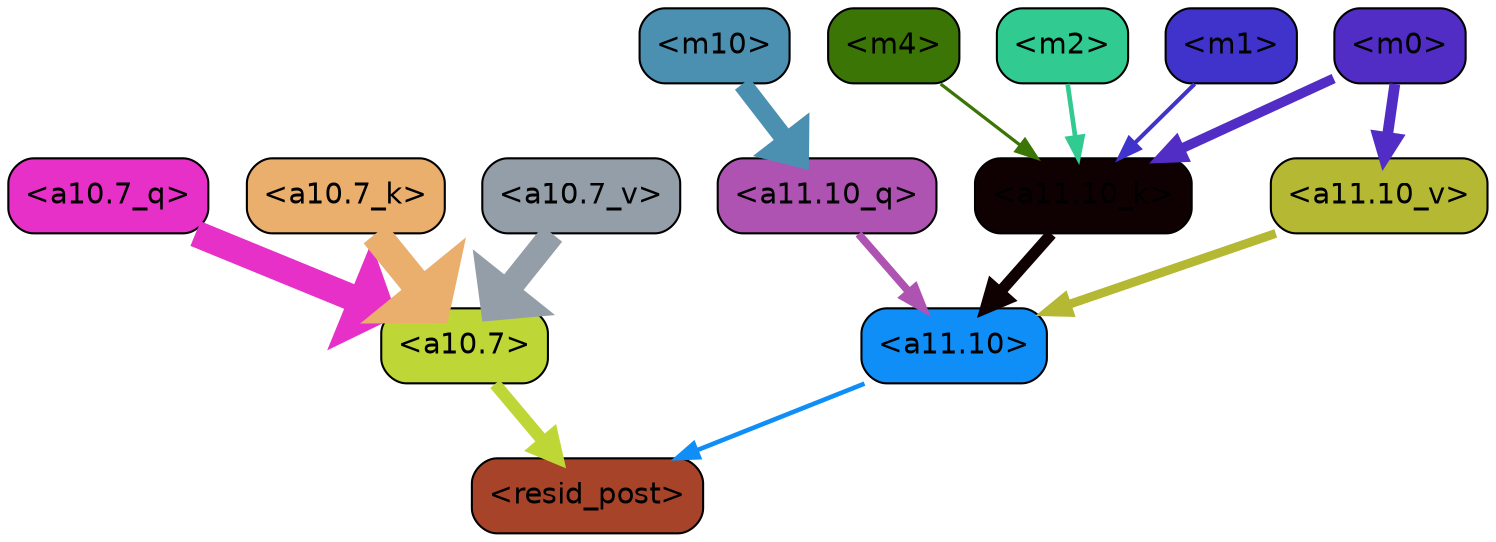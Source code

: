 strict digraph "" {
	graph [bgcolor=transparent,
		layout=dot,
		overlap=false,
		splines=true
	];
	"<a11.10>"	[color=black,
		fillcolor="#0f8ef8",
		fontname=Helvetica,
		shape=box,
		style="filled, rounded"];
	"<resid_post>"	[color=black,
		fillcolor="#a64328",
		fontname=Helvetica,
		shape=box,
		style="filled, rounded"];
	"<a11.10>" -> "<resid_post>"	[color="#0f8ef8",
		penwidth=2.1870908737182617];
	"<a10.7>"	[color=black,
		fillcolor="#bfd736",
		fontname=Helvetica,
		shape=box,
		style="filled, rounded"];
	"<a10.7>" -> "<resid_post>"	[color="#bfd736",
		penwidth=5.91640043258667];
	"<a11.10_q>"	[color=black,
		fillcolor="#ae53b1",
		fontname=Helvetica,
		shape=box,
		style="filled, rounded"];
	"<a11.10_q>" -> "<a11.10>"	[color="#ae53b1",
		penwidth=3.7345781326293945];
	"<a11.10_k>"	[color=black,
		fillcolor="#0f0102",
		fontname=Helvetica,
		shape=box,
		style="filled, rounded"];
	"<a11.10_k>" -> "<a11.10>"	[color="#0f0102",
		penwidth=5.476471900939941];
	"<a11.10_v>"	[color=black,
		fillcolor="#b4b833",
		fontname=Helvetica,
		shape=box,
		style="filled, rounded"];
	"<a11.10_v>" -> "<a11.10>"	[color="#b4b833",
		penwidth=4.234584808349609];
	"<m10>"	[color=black,
		fillcolor="#4b8fb1",
		fontname=Helvetica,
		shape=box,
		style="filled, rounded"];
	"<m10>" -> "<a11.10_q>"	[color="#4b8fb1",
		penwidth=9.006220817565918];
	"<m4>"	[color=black,
		fillcolor="#3b7506",
		fontname=Helvetica,
		shape=box,
		style="filled, rounded"];
	"<m4>" -> "<a11.10_k>"	[color="#3b7506",
		penwidth=1.5611934661865234];
	"<m2>"	[color=black,
		fillcolor="#31cb92",
		fontname=Helvetica,
		shape=box,
		style="filled, rounded"];
	"<m2>" -> "<a11.10_k>"	[color="#31cb92",
		penwidth=2.233745574951172];
	"<m1>"	[color=black,
		fillcolor="#4033cb",
		fontname=Helvetica,
		shape=box,
		style="filled, rounded"];
	"<m1>" -> "<a11.10_k>"	[color="#4033cb",
		penwidth=1.9532585144042969];
	"<m0>"	[color=black,
		fillcolor="#522dc5",
		fontname=Helvetica,
		shape=box,
		style="filled, rounded"];
	"<m0>" -> "<a11.10_k>"	[color="#522dc5",
		penwidth=4.74156379699707];
	"<m0>" -> "<a11.10_v>"	[color="#522dc5",
		penwidth=5.179497718811035];
	"<a10.7_q>"	[color=black,
		fillcolor="#e730c7",
		fontname=Helvetica,
		shape=box,
		style="filled, rounded"];
	"<a10.7_q>" -> "<a10.7>"	[color="#e730c7",
		penwidth=12.782963037490845];
	"<a10.7_k>"	[color=black,
		fillcolor="#eaae6d",
		fontname=Helvetica,
		shape=box,
		style="filled, rounded"];
	"<a10.7_k>" -> "<a10.7>"	[color="#eaae6d",
		penwidth=14.267318844795227];
	"<a10.7_v>"	[color=black,
		fillcolor="#939ea8",
		fontname=Helvetica,
		shape=box,
		style="filled, rounded"];
	"<a10.7_v>" -> "<a10.7>"	[color="#939ea8",
		penwidth=11.931080102920532];
}
